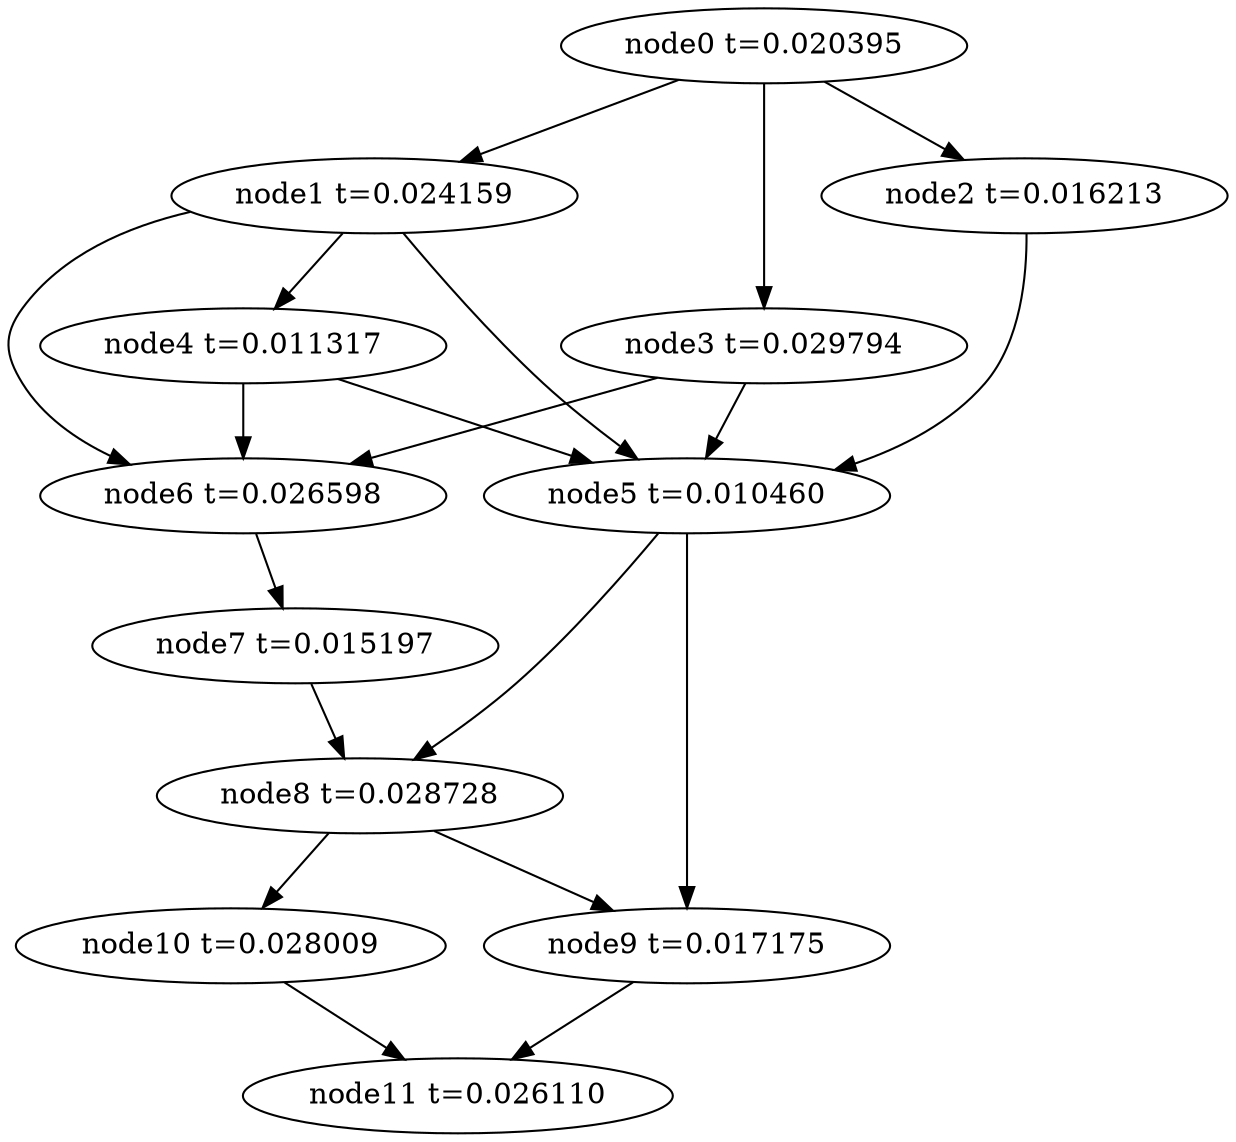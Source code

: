 digraph g{
	node11[label="node11 t=0.026110"]
	node10 -> node11
	node10[label="node10 t=0.028009"];
	node9 -> node11
	node9[label="node9 t=0.017175"];
	node8 -> node10
	node8 -> node9
	node8[label="node8 t=0.028728"];
	node7 -> node8
	node7[label="node7 t=0.015197"];
	node6 -> node7
	node6[label="node6 t=0.026598"];
	node5 -> node9
	node5 -> node8
	node5[label="node5 t=0.010460"];
	node4 -> node6
	node4 -> node5
	node4[label="node4 t=0.011317"];
	node3 -> node6
	node3 -> node5
	node3[label="node3 t=0.029794"];
	node2 -> node5
	node2[label="node2 t=0.016213"];
	node1 -> node6
	node1 -> node5
	node1 -> node4
	node1[label="node1 t=0.024159"];
	node0 -> node3
	node0 -> node2
	node0 -> node1
	node0[label="node0 t=0.020395"];
}
